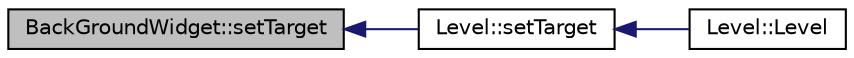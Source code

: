 digraph G
{
  edge [fontname="Helvetica",fontsize="10",labelfontname="Helvetica",labelfontsize="10"];
  node [fontname="Helvetica",fontsize="10",shape=record];
  rankdir="LR";
  Node1 [label="BackGroundWidget::setTarget",height=0.2,width=0.4,color="black", fillcolor="grey75", style="filled" fontcolor="black"];
  Node1 -> Node2 [dir="back",color="midnightblue",fontsize="10",style="solid",fontname="Helvetica"];
  Node2 [label="Level::setTarget",height=0.2,width=0.4,color="black", fillcolor="white", style="filled",URL="$d2/d9d/classLevel.html#a68ecaed9d753a8798a2923c57786c726"];
  Node2 -> Node3 [dir="back",color="midnightblue",fontsize="10",style="solid",fontname="Helvetica"];
  Node3 [label="Level::Level",height=0.2,width=0.4,color="black", fillcolor="white", style="filled",URL="$d2/d9d/classLevel.html#aab4805fc7397cd5ab9d9852a1d403a0d"];
}
